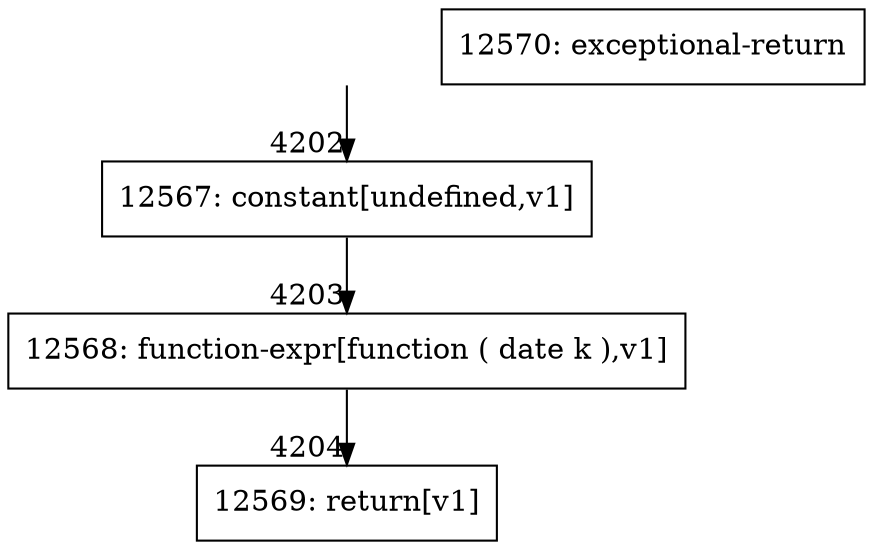 digraph {
rankdir="TD"
BB_entry388[shape=none,label=""];
BB_entry388 -> BB4202 [tailport=s, headport=n, headlabel="    4202"]
BB4202 [shape=record label="{12567: constant[undefined,v1]}" ] 
BB4202 -> BB4203 [tailport=s, headport=n, headlabel="      4203"]
BB4203 [shape=record label="{12568: function-expr[function ( date k ),v1]}" ] 
BB4203 -> BB4204 [tailport=s, headport=n, headlabel="      4204"]
BB4204 [shape=record label="{12569: return[v1]}" ] 
BB4205 [shape=record label="{12570: exceptional-return}" ] 
//#$~ 2453
}
